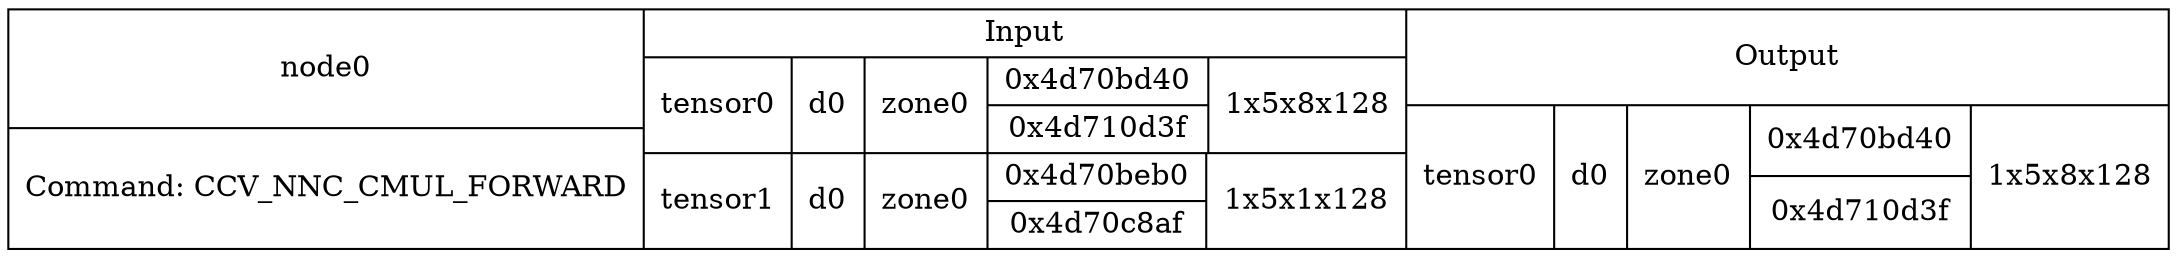 digraph G {
compound=true;
node0 [shape=record,label="{node0|Command: CCV_NNC_CMUL_FORWARD}|{Input|{tensor0|d0|zone0|{0x4d70bd40|0x4d710d3f}|1x5x8x128}|{tensor1|d0|zone0|{0x4d70beb0|0x4d70c8af}|1x5x1x128}}|{Output|{tensor0|d0|zone0|{0x4d70bd40|0x4d710d3f}|1x5x8x128}}"];
}
